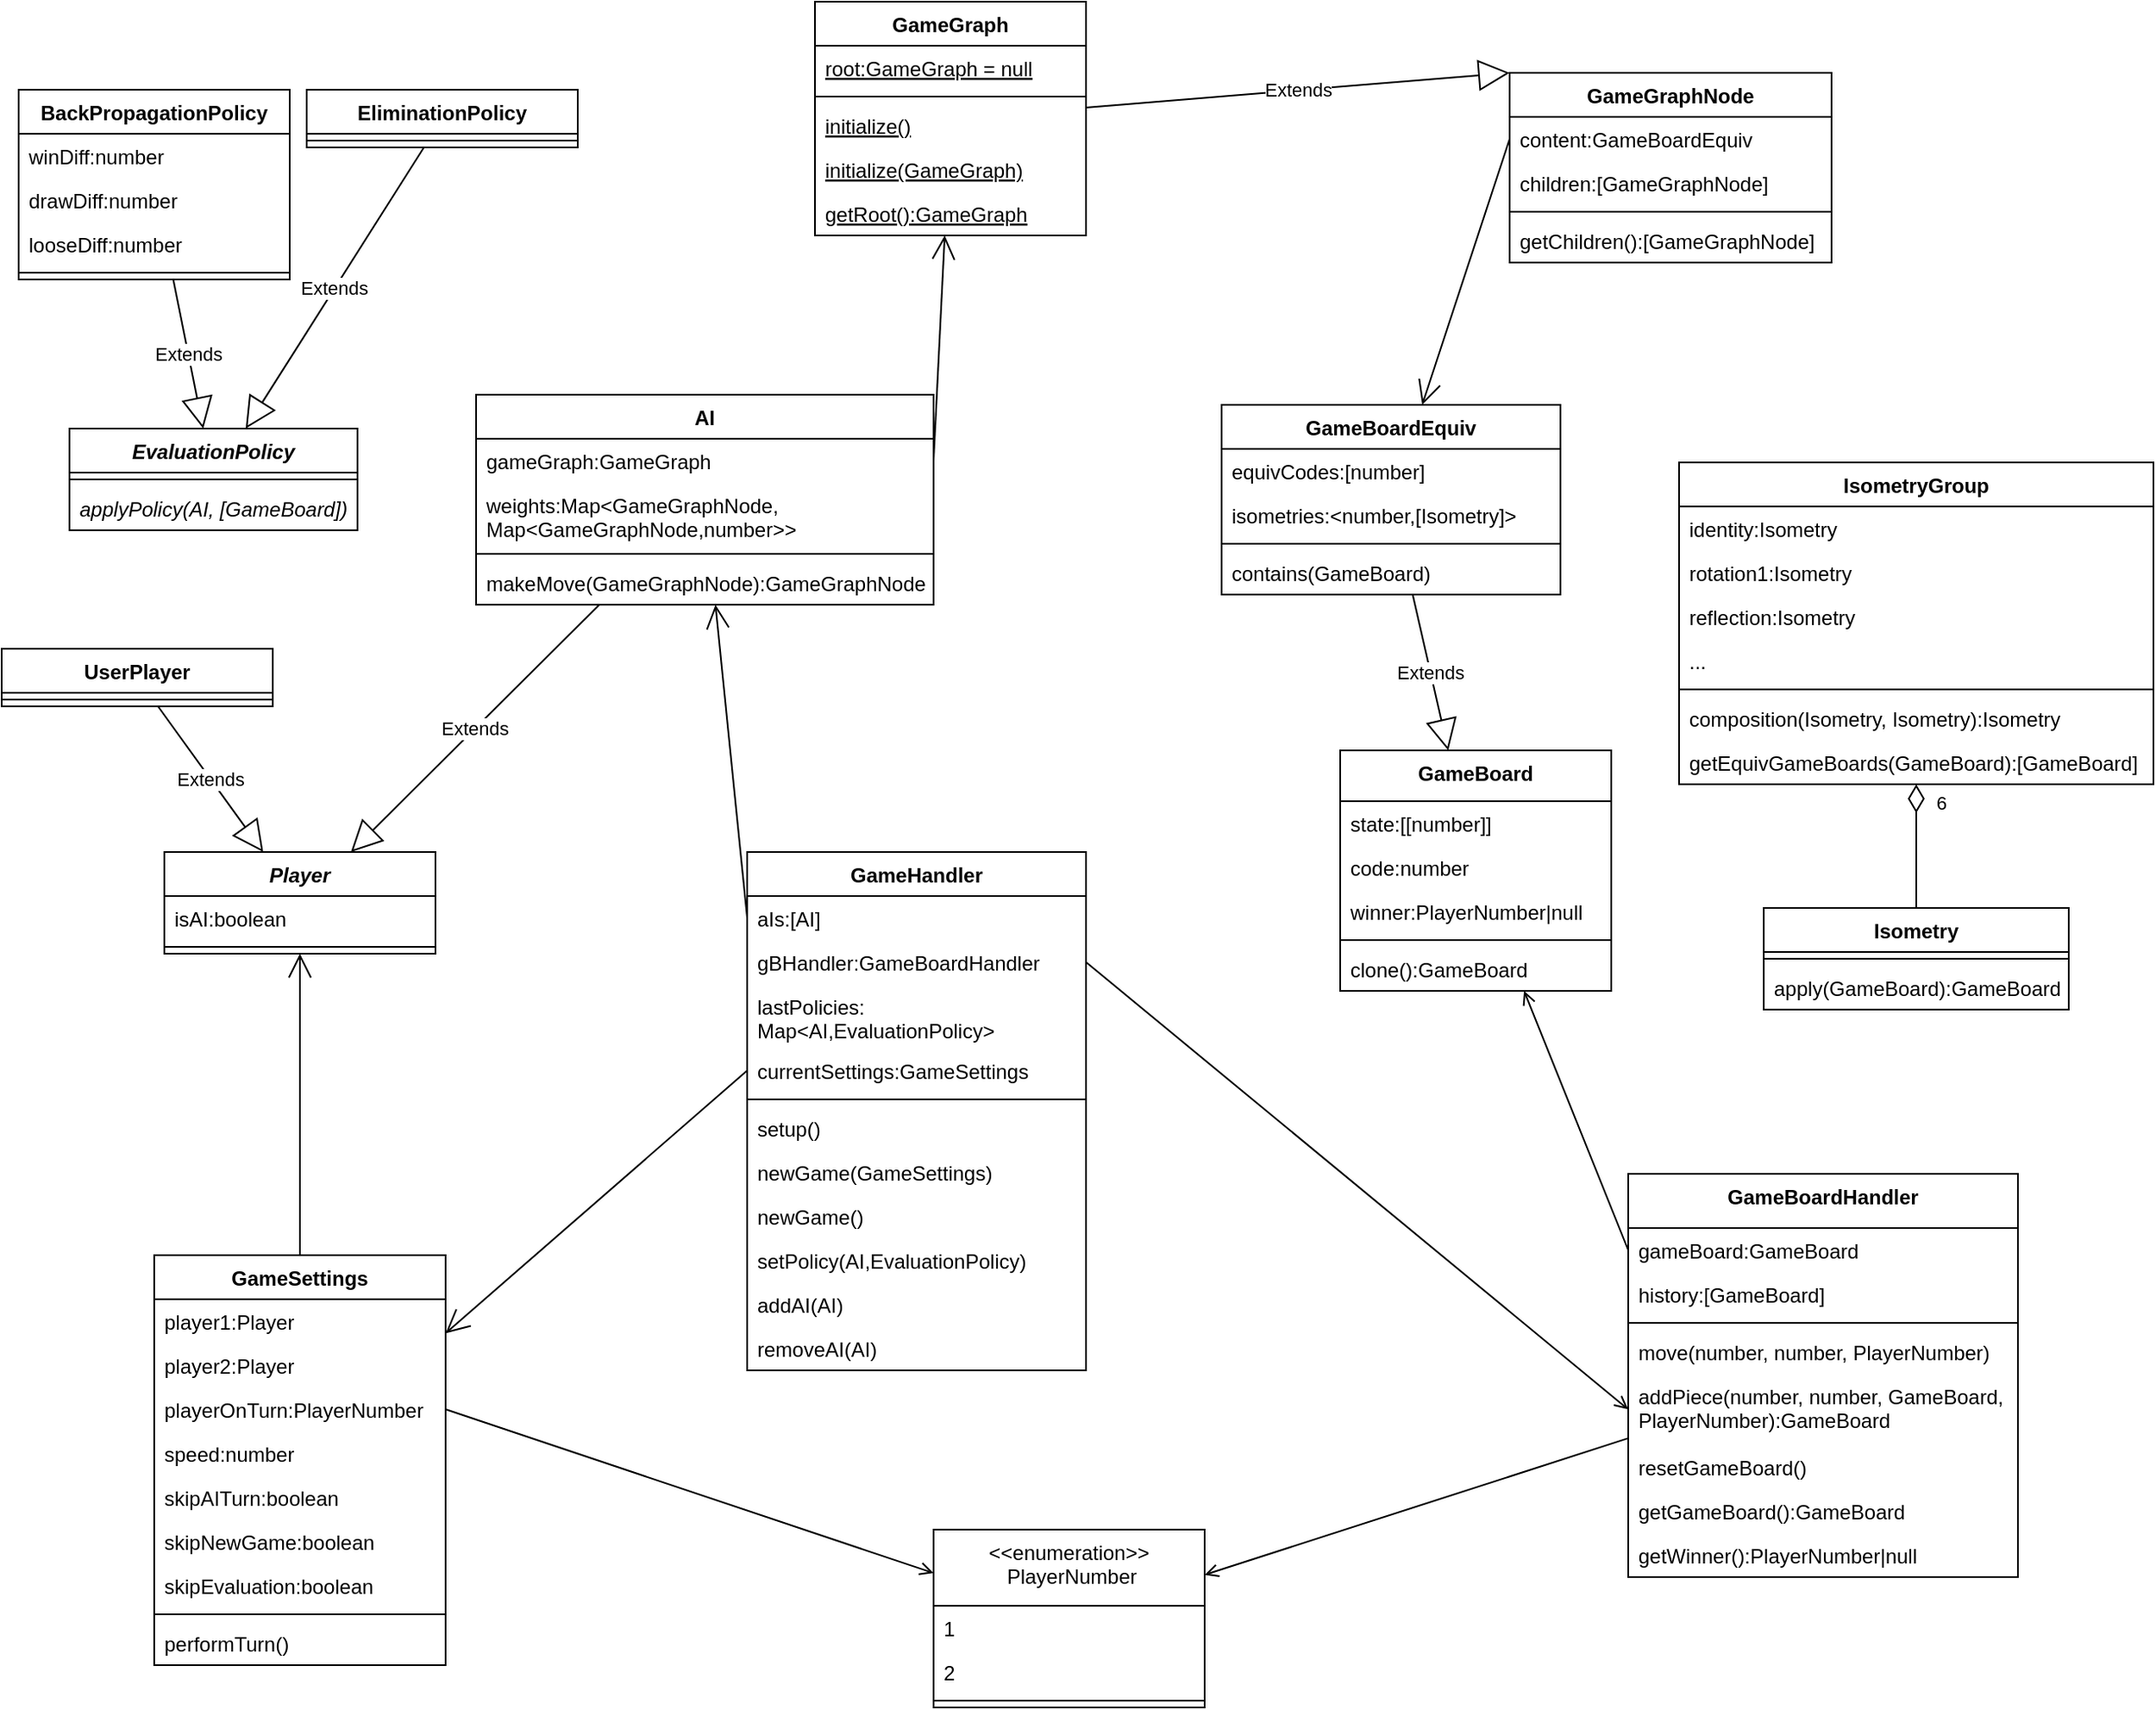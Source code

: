 <mxfile>
    <diagram id="C5RBs43oDa-KdzZeNtuy" name="Page-1">
        <mxGraphModel dx="1332" dy="828" grid="1" gridSize="10" guides="1" tooltips="1" connect="1" arrows="1" fold="1" page="1" pageScale="1" pageWidth="1300" pageHeight="1169" math="0" shadow="0">
            <root>
                <mxCell id="WIyWlLk6GJQsqaUBKTNV-0"/>
                <mxCell id="WIyWlLk6GJQsqaUBKTNV-1" parent="WIyWlLk6GJQsqaUBKTNV-0"/>
                <mxCell id="5" value="GameBoard" style="swimlane;fontStyle=1;align=center;verticalAlign=top;childLayout=stackLayout;horizontal=1;startSize=30;horizontalStack=0;resizeParent=1;resizeLast=0;collapsible=1;marginBottom=0;rounded=0;shadow=0;strokeWidth=1;" parent="WIyWlLk6GJQsqaUBKTNV-1" vertex="1">
                    <mxGeometry x="800" y="480" width="160" height="142" as="geometry">
                        <mxRectangle x="120" y="360" width="160" height="26" as="alternateBounds"/>
                    </mxGeometry>
                </mxCell>
                <mxCell id="6" value="state:[[number]]" style="text;align=left;verticalAlign=top;spacingLeft=4;spacingRight=4;overflow=hidden;rotatable=0;points=[[0,0.5],[1,0.5]];portConstraint=eastwest;" parent="5" vertex="1">
                    <mxGeometry y="30" width="160" height="26" as="geometry"/>
                </mxCell>
                <mxCell id="7" value="code:number" style="text;align=left;verticalAlign=top;spacingLeft=4;spacingRight=4;overflow=hidden;rotatable=0;points=[[0,0.5],[1,0.5]];portConstraint=eastwest;rounded=0;shadow=0;html=0;" parent="5" vertex="1">
                    <mxGeometry y="56" width="160" height="26" as="geometry"/>
                </mxCell>
                <mxCell id="65" value="winner:PlayerNumber|null" style="text;strokeColor=none;fillColor=none;align=left;verticalAlign=top;spacingLeft=4;spacingRight=4;overflow=hidden;rotatable=0;points=[[0,0.5],[1,0.5]];portConstraint=eastwest;" vertex="1" parent="5">
                    <mxGeometry y="82" width="160" height="26" as="geometry"/>
                </mxCell>
                <mxCell id="8" value="" style="line;html=1;strokeWidth=1;align=left;verticalAlign=middle;spacingTop=-1;spacingLeft=3;spacingRight=3;rotatable=0;labelPosition=right;points=[];portConstraint=eastwest;" parent="5" vertex="1">
                    <mxGeometry y="108" width="160" height="8" as="geometry"/>
                </mxCell>
                <mxCell id="9" value="clone():GameBoard" style="text;align=left;verticalAlign=top;spacingLeft=4;spacingRight=4;overflow=hidden;rotatable=0;points=[[0,0.5],[1,0.5]];portConstraint=eastwest;fontStyle=0" parent="5" vertex="1">
                    <mxGeometry y="116" width="160" height="26" as="geometry"/>
                </mxCell>
                <mxCell id="147" style="edgeStyle=none;html=1;startArrow=open;startFill=0;endArrow=none;endFill=0;entryX=1;entryY=0.5;entryDx=0;entryDy=0;exitX=0;exitY=0.5;exitDx=0;exitDy=0;" edge="1" parent="WIyWlLk6GJQsqaUBKTNV-1" source="37" target="114">
                    <mxGeometry relative="1" as="geometry"/>
                </mxCell>
                <mxCell id="10" value="GameBoardHandler" style="swimlane;fontStyle=1;align=center;verticalAlign=top;childLayout=stackLayout;horizontal=1;startSize=32;horizontalStack=0;resizeParent=1;resizeLast=0;collapsible=1;marginBottom=0;rounded=0;shadow=0;strokeWidth=1;" parent="WIyWlLk6GJQsqaUBKTNV-1" vertex="1">
                    <mxGeometry x="970" y="730" width="230" height="238" as="geometry">
                        <mxRectangle x="120" y="360" width="160" height="26" as="alternateBounds"/>
                    </mxGeometry>
                </mxCell>
                <mxCell id="11" value="gameBoard:GameBoard" style="text;align=left;verticalAlign=top;spacingLeft=4;spacingRight=4;overflow=hidden;rotatable=0;points=[[0,0.5],[1,0.5]];portConstraint=eastwest;" parent="10" vertex="1">
                    <mxGeometry y="32" width="230" height="26" as="geometry"/>
                </mxCell>
                <mxCell id="12" value="history:[GameBoard]" style="text;align=left;verticalAlign=top;spacingLeft=4;spacingRight=4;overflow=hidden;rotatable=0;points=[[0,0.5],[1,0.5]];portConstraint=eastwest;rounded=0;shadow=0;html=0;" parent="10" vertex="1">
                    <mxGeometry y="58" width="230" height="26" as="geometry"/>
                </mxCell>
                <mxCell id="13" value="" style="line;html=1;strokeWidth=1;align=left;verticalAlign=middle;spacingTop=-1;spacingLeft=3;spacingRight=3;rotatable=0;labelPosition=right;points=[];portConstraint=eastwest;" parent="10" vertex="1">
                    <mxGeometry y="84" width="230" height="8" as="geometry"/>
                </mxCell>
                <mxCell id="14" value="move(number, number, PlayerNumber)" style="text;align=left;verticalAlign=top;spacingLeft=4;spacingRight=4;overflow=hidden;rotatable=0;points=[[0,0.5],[1,0.5]];portConstraint=eastwest;fontStyle=0" parent="10" vertex="1">
                    <mxGeometry y="92" width="230" height="26" as="geometry"/>
                </mxCell>
                <mxCell id="37" value="addPiece(number, number, GameBoard, &#10;PlayerNumber):GameBoard" style="text;strokeColor=none;fillColor=none;align=left;verticalAlign=top;spacingLeft=4;spacingRight=4;overflow=hidden;rotatable=0;points=[[0,0.5],[1,0.5]];portConstraint=eastwest;" parent="10" vertex="1">
                    <mxGeometry y="118" width="230" height="42" as="geometry"/>
                </mxCell>
                <mxCell id="38" value="resetGameBoard()" style="text;strokeColor=none;fillColor=none;align=left;verticalAlign=top;spacingLeft=4;spacingRight=4;overflow=hidden;rotatable=0;points=[[0,0.5],[1,0.5]];portConstraint=eastwest;" parent="10" vertex="1">
                    <mxGeometry y="160" width="230" height="26" as="geometry"/>
                </mxCell>
                <mxCell id="36" value="getGameBoard():GameBoard" style="text;strokeColor=none;fillColor=none;align=left;verticalAlign=top;spacingLeft=4;spacingRight=4;overflow=hidden;rotatable=0;points=[[0,0.5],[1,0.5]];portConstraint=eastwest;" parent="10" vertex="1">
                    <mxGeometry y="186" width="230" height="26" as="geometry"/>
                </mxCell>
                <mxCell id="39" value="getWinner():PlayerNumber|null" style="text;strokeColor=none;fillColor=none;align=left;verticalAlign=top;spacingLeft=4;spacingRight=4;overflow=hidden;rotatable=0;points=[[0,0.5],[1,0.5]];portConstraint=eastwest;" parent="10" vertex="1">
                    <mxGeometry y="212" width="230" height="26" as="geometry"/>
                </mxCell>
                <mxCell id="21" value="&lt;&lt;enumeration&gt;&gt;&#10; PlayerNumber" style="swimlane;fontStyle=0;align=center;verticalAlign=top;childLayout=stackLayout;horizontal=1;startSize=45;horizontalStack=0;resizeParent=1;resizeLast=0;collapsible=1;marginBottom=0;rounded=0;shadow=0;strokeWidth=1;" parent="WIyWlLk6GJQsqaUBKTNV-1" vertex="1">
                    <mxGeometry x="560" y="940" width="160" height="105" as="geometry">
                        <mxRectangle x="120" y="360" width="160" height="26" as="alternateBounds"/>
                    </mxGeometry>
                </mxCell>
                <mxCell id="22" value="1" style="text;align=left;verticalAlign=top;spacingLeft=4;spacingRight=4;overflow=hidden;rotatable=0;points=[[0,0.5],[1,0.5]];portConstraint=eastwest;" parent="21" vertex="1">
                    <mxGeometry y="45" width="160" height="26" as="geometry"/>
                </mxCell>
                <mxCell id="23" value="2" style="text;align=left;verticalAlign=top;spacingLeft=4;spacingRight=4;overflow=hidden;rotatable=0;points=[[0,0.5],[1,0.5]];portConstraint=eastwest;rounded=0;shadow=0;html=0;" parent="21" vertex="1">
                    <mxGeometry y="71" width="160" height="26" as="geometry"/>
                </mxCell>
                <mxCell id="24" value="" style="line;html=1;strokeWidth=1;align=left;verticalAlign=middle;spacingTop=-1;spacingLeft=3;spacingRight=3;rotatable=0;labelPosition=right;points=[];portConstraint=eastwest;" parent="21" vertex="1">
                    <mxGeometry y="97" width="160" height="8" as="geometry"/>
                </mxCell>
                <mxCell id="30" value="" style="endArrow=none;html=1;entryX=0;entryY=0.5;entryDx=0;entryDy=0;startArrow=open;startFill=0;" parent="WIyWlLk6GJQsqaUBKTNV-1" source="5" target="11" edge="1">
                    <mxGeometry width="50" height="50" relative="1" as="geometry">
                        <mxPoint x="600" y="630" as="sourcePoint"/>
                        <mxPoint x="650" y="580" as="targetPoint"/>
                    </mxGeometry>
                </mxCell>
                <mxCell id="32" value="" style="endArrow=none;html=1;endFill=0;startArrow=open;startFill=0;" parent="WIyWlLk6GJQsqaUBKTNV-1" source="21" target="10" edge="1">
                    <mxGeometry width="50" height="50" relative="1" as="geometry">
                        <mxPoint x="610" y="770" as="sourcePoint"/>
                        <mxPoint x="660" y="720" as="targetPoint"/>
                    </mxGeometry>
                </mxCell>
                <mxCell id="40" value="GameGraphNode" style="swimlane;fontStyle=1;align=center;verticalAlign=top;childLayout=stackLayout;horizontal=1;startSize=26;horizontalStack=0;resizeParent=1;resizeParentMax=0;resizeLast=0;collapsible=1;marginBottom=0;" vertex="1" parent="WIyWlLk6GJQsqaUBKTNV-1">
                    <mxGeometry x="900" y="80" width="190" height="112" as="geometry"/>
                </mxCell>
                <mxCell id="41" value="content:GameBoardEquiv" style="text;strokeColor=none;fillColor=none;align=left;verticalAlign=top;spacingLeft=4;spacingRight=4;overflow=hidden;rotatable=0;points=[[0,0.5],[1,0.5]];portConstraint=eastwest;" vertex="1" parent="40">
                    <mxGeometry y="26" width="190" height="26" as="geometry"/>
                </mxCell>
                <mxCell id="64" value="children:[GameGraphNode]" style="text;strokeColor=none;fillColor=none;align=left;verticalAlign=top;spacingLeft=4;spacingRight=4;overflow=hidden;rotatable=0;points=[[0,0.5],[1,0.5]];portConstraint=eastwest;" vertex="1" parent="40">
                    <mxGeometry y="52" width="190" height="26" as="geometry"/>
                </mxCell>
                <mxCell id="42" value="" style="line;strokeWidth=1;fillColor=none;align=left;verticalAlign=middle;spacingTop=-1;spacingLeft=3;spacingRight=3;rotatable=0;labelPosition=right;points=[];portConstraint=eastwest;strokeColor=inherit;" vertex="1" parent="40">
                    <mxGeometry y="78" width="190" height="8" as="geometry"/>
                </mxCell>
                <mxCell id="80" value="getChildren():[GameGraphNode]" style="text;strokeColor=none;fillColor=none;align=left;verticalAlign=top;spacingLeft=4;spacingRight=4;overflow=hidden;rotatable=0;points=[[0,0.5],[1,0.5]];portConstraint=eastwest;" vertex="1" parent="40">
                    <mxGeometry y="86" width="190" height="26" as="geometry"/>
                </mxCell>
                <mxCell id="44" value="GameBoardEquiv" style="swimlane;fontStyle=1;align=center;verticalAlign=top;childLayout=stackLayout;horizontal=1;startSize=26;horizontalStack=0;resizeParent=1;resizeParentMax=0;resizeLast=0;collapsible=1;marginBottom=0;" vertex="1" parent="WIyWlLk6GJQsqaUBKTNV-1">
                    <mxGeometry x="730" y="276" width="200" height="112" as="geometry"/>
                </mxCell>
                <mxCell id="45" value="equivCodes:[number]" style="text;strokeColor=none;fillColor=none;align=left;verticalAlign=top;spacingLeft=4;spacingRight=4;overflow=hidden;rotatable=0;points=[[0,0.5],[1,0.5]];portConstraint=eastwest;" vertex="1" parent="44">
                    <mxGeometry y="26" width="200" height="26" as="geometry"/>
                </mxCell>
                <mxCell id="62" value="isometries:&lt;number,[Isometry]&gt;" style="text;strokeColor=none;fillColor=none;align=left;verticalAlign=top;spacingLeft=4;spacingRight=4;overflow=hidden;rotatable=0;points=[[0,0.5],[1,0.5]];portConstraint=eastwest;" vertex="1" parent="44">
                    <mxGeometry y="52" width="200" height="26" as="geometry"/>
                </mxCell>
                <mxCell id="46" value="" style="line;strokeWidth=1;fillColor=none;align=left;verticalAlign=middle;spacingTop=-1;spacingLeft=3;spacingRight=3;rotatable=0;labelPosition=right;points=[];portConstraint=eastwest;strokeColor=inherit;" vertex="1" parent="44">
                    <mxGeometry y="78" width="200" height="8" as="geometry"/>
                </mxCell>
                <mxCell id="47" value="contains(GameBoard)" style="text;strokeColor=none;fillColor=none;align=left;verticalAlign=top;spacingLeft=4;spacingRight=4;overflow=hidden;rotatable=0;points=[[0,0.5],[1,0.5]];portConstraint=eastwest;" vertex="1" parent="44">
                    <mxGeometry y="86" width="200" height="26" as="geometry"/>
                </mxCell>
                <mxCell id="48" value="Extends" style="endArrow=block;endSize=16;endFill=0;html=1;" edge="1" parent="WIyWlLk6GJQsqaUBKTNV-1" source="44" target="5">
                    <mxGeometry width="160" relative="1" as="geometry">
                        <mxPoint x="590" y="460" as="sourcePoint"/>
                        <mxPoint x="750" y="460" as="targetPoint"/>
                    </mxGeometry>
                </mxCell>
                <mxCell id="49" value="IsometryGroup" style="swimlane;fontStyle=1;align=center;verticalAlign=top;childLayout=stackLayout;horizontal=1;startSize=26;horizontalStack=0;resizeParent=1;resizeParentMax=0;resizeLast=0;collapsible=1;marginBottom=0;" vertex="1" parent="WIyWlLk6GJQsqaUBKTNV-1">
                    <mxGeometry x="1000" y="310" width="280" height="190" as="geometry"/>
                </mxCell>
                <mxCell id="50" value="identity:Isometry" style="text;strokeColor=none;fillColor=none;align=left;verticalAlign=top;spacingLeft=4;spacingRight=4;overflow=hidden;rotatable=0;points=[[0,0.5],[1,0.5]];portConstraint=eastwest;" vertex="1" parent="49">
                    <mxGeometry y="26" width="280" height="26" as="geometry"/>
                </mxCell>
                <mxCell id="58" value="rotation1:Isometry" style="text;strokeColor=none;fillColor=none;align=left;verticalAlign=top;spacingLeft=4;spacingRight=4;overflow=hidden;rotatable=0;points=[[0,0.5],[1,0.5]];portConstraint=eastwest;" vertex="1" parent="49">
                    <mxGeometry y="52" width="280" height="26" as="geometry"/>
                </mxCell>
                <mxCell id="59" value="reflection:Isometry" style="text;strokeColor=none;fillColor=none;align=left;verticalAlign=top;spacingLeft=4;spacingRight=4;overflow=hidden;rotatable=0;points=[[0,0.5],[1,0.5]];portConstraint=eastwest;" vertex="1" parent="49">
                    <mxGeometry y="78" width="280" height="26" as="geometry"/>
                </mxCell>
                <mxCell id="60" value="..." style="text;strokeColor=none;fillColor=none;align=left;verticalAlign=top;spacingLeft=4;spacingRight=4;overflow=hidden;rotatable=0;points=[[0,0.5],[1,0.5]];portConstraint=eastwest;" vertex="1" parent="49">
                    <mxGeometry y="104" width="280" height="26" as="geometry"/>
                </mxCell>
                <mxCell id="51" value="" style="line;strokeWidth=1;fillColor=none;align=left;verticalAlign=middle;spacingTop=-1;spacingLeft=3;spacingRight=3;rotatable=0;labelPosition=right;points=[];portConstraint=eastwest;strokeColor=inherit;" vertex="1" parent="49">
                    <mxGeometry y="130" width="280" height="8" as="geometry"/>
                </mxCell>
                <mxCell id="52" value="composition(Isometry, Isometry):Isometry" style="text;strokeColor=none;fillColor=none;align=left;verticalAlign=top;spacingLeft=4;spacingRight=4;overflow=hidden;rotatable=0;points=[[0,0.5],[1,0.5]];portConstraint=eastwest;" vertex="1" parent="49">
                    <mxGeometry y="138" width="280" height="26" as="geometry"/>
                </mxCell>
                <mxCell id="81" value="getEquivGameBoards(GameBoard):[GameBoard]" style="text;strokeColor=none;fillColor=none;align=left;verticalAlign=top;spacingLeft=4;spacingRight=4;overflow=hidden;rotatable=0;points=[[0,0.5],[1,0.5]];portConstraint=eastwest;" vertex="1" parent="49">
                    <mxGeometry y="164" width="280" height="26" as="geometry"/>
                </mxCell>
                <mxCell id="53" value="Isometry" style="swimlane;fontStyle=1;align=center;verticalAlign=top;childLayout=stackLayout;horizontal=1;startSize=26;horizontalStack=0;resizeParent=1;resizeParentMax=0;resizeLast=0;collapsible=1;marginBottom=0;" vertex="1" parent="WIyWlLk6GJQsqaUBKTNV-1">
                    <mxGeometry x="1050" y="573" width="180" height="60" as="geometry"/>
                </mxCell>
                <mxCell id="55" value="" style="line;strokeWidth=1;fillColor=none;align=left;verticalAlign=middle;spacingTop=-1;spacingLeft=3;spacingRight=3;rotatable=0;labelPosition=right;points=[];portConstraint=eastwest;strokeColor=inherit;" vertex="1" parent="53">
                    <mxGeometry y="26" width="180" height="8" as="geometry"/>
                </mxCell>
                <mxCell id="56" value="apply(GameBoard):GameBoard" style="text;strokeColor=none;fillColor=none;align=left;verticalAlign=top;spacingLeft=4;spacingRight=4;overflow=hidden;rotatable=0;points=[[0,0.5],[1,0.5]];portConstraint=eastwest;" vertex="1" parent="53">
                    <mxGeometry y="34" width="180" height="26" as="geometry"/>
                </mxCell>
                <mxCell id="61" value="6" style="endArrow=none;html=1;endSize=12;startArrow=diamondThin;startSize=14;startFill=0;edgeStyle=orthogonalEdgeStyle;align=left;verticalAlign=bottom;endFill=0;" edge="1" parent="WIyWlLk6GJQsqaUBKTNV-1" source="49" target="53">
                    <mxGeometry x="-0.452" y="10" relative="1" as="geometry">
                        <mxPoint x="1100" y="378" as="sourcePoint"/>
                        <mxPoint x="1160" y="318" as="targetPoint"/>
                        <mxPoint as="offset"/>
                    </mxGeometry>
                </mxCell>
                <mxCell id="67" value="" style="endArrow=open;endFill=1;endSize=12;html=1;exitX=0;exitY=0.5;exitDx=0;exitDy=0;" edge="1" parent="WIyWlLk6GJQsqaUBKTNV-1" source="41" target="44">
                    <mxGeometry width="160" relative="1" as="geometry">
                        <mxPoint x="510" y="370" as="sourcePoint"/>
                        <mxPoint x="670" y="370" as="targetPoint"/>
                    </mxGeometry>
                </mxCell>
                <mxCell id="75" value="GameGraph" style="swimlane;fontStyle=1;align=center;verticalAlign=top;childLayout=stackLayout;horizontal=1;startSize=26;horizontalStack=0;resizeParent=1;resizeParentMax=0;resizeLast=0;collapsible=1;marginBottom=0;" vertex="1" parent="WIyWlLk6GJQsqaUBKTNV-1">
                    <mxGeometry x="490" y="38" width="160" height="138" as="geometry"/>
                </mxCell>
                <mxCell id="91" value="root:GameGraph = null" style="text;strokeColor=none;fillColor=none;align=left;verticalAlign=top;spacingLeft=4;spacingRight=4;overflow=hidden;rotatable=0;points=[[0,0.5],[1,0.5]];portConstraint=eastwest;fontStyle=4" vertex="1" parent="75">
                    <mxGeometry y="26" width="160" height="26" as="geometry"/>
                </mxCell>
                <mxCell id="77" value="" style="line;strokeWidth=1;fillColor=none;align=left;verticalAlign=middle;spacingTop=-1;spacingLeft=3;spacingRight=3;rotatable=0;labelPosition=right;points=[];portConstraint=eastwest;strokeColor=inherit;" vertex="1" parent="75">
                    <mxGeometry y="52" width="160" height="8" as="geometry"/>
                </mxCell>
                <mxCell id="93" value="initialize()" style="text;strokeColor=none;fillColor=none;align=left;verticalAlign=top;spacingLeft=4;spacingRight=4;overflow=hidden;rotatable=0;points=[[0,0.5],[1,0.5]];portConstraint=eastwest;fontStyle=4" vertex="1" parent="75">
                    <mxGeometry y="60" width="160" height="26" as="geometry"/>
                </mxCell>
                <mxCell id="94" value="initialize(GameGraph)" style="text;strokeColor=none;fillColor=none;align=left;verticalAlign=top;spacingLeft=4;spacingRight=4;overflow=hidden;rotatable=0;points=[[0,0.5],[1,0.5]];portConstraint=eastwest;fontStyle=4" vertex="1" parent="75">
                    <mxGeometry y="86" width="160" height="26" as="geometry"/>
                </mxCell>
                <mxCell id="96" value="getRoot():GameGraph" style="text;strokeColor=none;fillColor=none;align=left;verticalAlign=top;spacingLeft=4;spacingRight=4;overflow=hidden;rotatable=0;points=[[0,0.5],[1,0.5]];portConstraint=eastwest;fontStyle=4" vertex="1" parent="75">
                    <mxGeometry y="112" width="160" height="26" as="geometry"/>
                </mxCell>
                <mxCell id="79" value="Extends" style="endArrow=block;endSize=16;endFill=0;html=1;entryX=0;entryY=0;entryDx=0;entryDy=0;" edge="1" parent="WIyWlLk6GJQsqaUBKTNV-1" source="75" target="40">
                    <mxGeometry width="160" relative="1" as="geometry">
                        <mxPoint x="400" y="190" as="sourcePoint"/>
                        <mxPoint x="560" y="190" as="targetPoint"/>
                    </mxGeometry>
                </mxCell>
                <mxCell id="85" value="AI" style="swimlane;fontStyle=1;align=center;verticalAlign=top;childLayout=stackLayout;horizontal=1;startSize=26;horizontalStack=0;resizeParent=1;resizeParentMax=0;resizeLast=0;collapsible=1;marginBottom=0;" vertex="1" parent="WIyWlLk6GJQsqaUBKTNV-1">
                    <mxGeometry x="290" y="270" width="270" height="124" as="geometry"/>
                </mxCell>
                <mxCell id="86" value="gameGraph:GameGraph" style="text;strokeColor=none;fillColor=none;align=left;verticalAlign=top;spacingLeft=4;spacingRight=4;overflow=hidden;rotatable=0;points=[[0,0.5],[1,0.5]];portConstraint=eastwest;" vertex="1" parent="85">
                    <mxGeometry y="26" width="270" height="26" as="geometry"/>
                </mxCell>
                <mxCell id="90" value="weights:Map&lt;GameGraphNode,&#10;Map&lt;GameGraphNode,number&gt;&gt;" style="text;strokeColor=none;fillColor=none;align=left;verticalAlign=top;spacingLeft=4;spacingRight=4;overflow=hidden;rotatable=0;points=[[0,0.5],[1,0.5]];portConstraint=eastwest;" vertex="1" parent="85">
                    <mxGeometry y="52" width="270" height="38" as="geometry"/>
                </mxCell>
                <mxCell id="87" value="" style="line;strokeWidth=1;fillColor=none;align=left;verticalAlign=middle;spacingTop=-1;spacingLeft=3;spacingRight=3;rotatable=0;labelPosition=right;points=[];portConstraint=eastwest;strokeColor=inherit;" vertex="1" parent="85">
                    <mxGeometry y="90" width="270" height="8" as="geometry"/>
                </mxCell>
                <mxCell id="88" value="makeMove(GameGraphNode):GameGraphNode" style="text;strokeColor=none;fillColor=none;align=left;verticalAlign=top;spacingLeft=4;spacingRight=4;overflow=hidden;rotatable=0;points=[[0,0.5],[1,0.5]];portConstraint=eastwest;" vertex="1" parent="85">
                    <mxGeometry y="98" width="270" height="26" as="geometry"/>
                </mxCell>
                <mxCell id="89" value="" style="endArrow=open;endFill=1;endSize=12;html=1;exitX=1;exitY=0.5;exitDx=0;exitDy=0;" edge="1" parent="WIyWlLk6GJQsqaUBKTNV-1" source="86" target="75">
                    <mxGeometry width="160" relative="1" as="geometry">
                        <mxPoint x="440" y="200" as="sourcePoint"/>
                        <mxPoint x="600" y="200" as="targetPoint"/>
                    </mxGeometry>
                </mxCell>
                <mxCell id="97" value="EvaluationPolicy" style="swimlane;fontStyle=3;align=center;verticalAlign=top;childLayout=stackLayout;horizontal=1;startSize=26;horizontalStack=0;resizeParent=1;resizeParentMax=0;resizeLast=0;collapsible=1;marginBottom=0;" vertex="1" parent="WIyWlLk6GJQsqaUBKTNV-1">
                    <mxGeometry x="50" y="290" width="170" height="60" as="geometry"/>
                </mxCell>
                <mxCell id="99" value="" style="line;strokeWidth=1;fillColor=none;align=left;verticalAlign=middle;spacingTop=-1;spacingLeft=3;spacingRight=3;rotatable=0;labelPosition=right;points=[];portConstraint=eastwest;strokeColor=inherit;" vertex="1" parent="97">
                    <mxGeometry y="26" width="170" height="8" as="geometry"/>
                </mxCell>
                <mxCell id="100" value="applyPolicy(AI, [GameBoard])" style="text;strokeColor=none;fillColor=none;align=left;verticalAlign=top;spacingLeft=4;spacingRight=4;overflow=hidden;rotatable=0;points=[[0,0.5],[1,0.5]];portConstraint=eastwest;fontStyle=2" vertex="1" parent="97">
                    <mxGeometry y="34" width="170" height="26" as="geometry"/>
                </mxCell>
                <mxCell id="101" value="EliminationPolicy" style="swimlane;fontStyle=1;align=center;verticalAlign=top;childLayout=stackLayout;horizontal=1;startSize=26;horizontalStack=0;resizeParent=1;resizeParentMax=0;resizeLast=0;collapsible=1;marginBottom=0;" vertex="1" parent="WIyWlLk6GJQsqaUBKTNV-1">
                    <mxGeometry x="190" y="90" width="160" height="34" as="geometry"/>
                </mxCell>
                <mxCell id="103" value="" style="line;strokeWidth=1;fillColor=none;align=left;verticalAlign=middle;spacingTop=-1;spacingLeft=3;spacingRight=3;rotatable=0;labelPosition=right;points=[];portConstraint=eastwest;strokeColor=inherit;" vertex="1" parent="101">
                    <mxGeometry y="26" width="160" height="8" as="geometry"/>
                </mxCell>
                <mxCell id="106" value="Extends" style="endArrow=block;endSize=16;endFill=0;html=1;" edge="1" parent="WIyWlLk6GJQsqaUBKTNV-1" source="101" target="97">
                    <mxGeometry width="160" relative="1" as="geometry">
                        <mxPoint x="350" y="430" as="sourcePoint"/>
                        <mxPoint x="310" y="560" as="targetPoint"/>
                    </mxGeometry>
                </mxCell>
                <mxCell id="107" value="BackPropagationPolicy" style="swimlane;fontStyle=1;align=center;verticalAlign=top;childLayout=stackLayout;horizontal=1;startSize=26;horizontalStack=0;resizeParent=1;resizeParentMax=0;resizeLast=0;collapsible=1;marginBottom=0;" vertex="1" parent="WIyWlLk6GJQsqaUBKTNV-1">
                    <mxGeometry x="20" y="90" width="160" height="112" as="geometry"/>
                </mxCell>
                <mxCell id="109" value="winDiff:number" style="text;strokeColor=none;fillColor=none;align=left;verticalAlign=top;spacingLeft=4;spacingRight=4;overflow=hidden;rotatable=0;points=[[0,0.5],[1,0.5]];portConstraint=eastwest;" vertex="1" parent="107">
                    <mxGeometry y="26" width="160" height="26" as="geometry"/>
                </mxCell>
                <mxCell id="110" value="drawDiff:number" style="text;strokeColor=none;fillColor=none;align=left;verticalAlign=top;spacingLeft=4;spacingRight=4;overflow=hidden;rotatable=0;points=[[0,0.5],[1,0.5]];portConstraint=eastwest;" vertex="1" parent="107">
                    <mxGeometry y="52" width="160" height="26" as="geometry"/>
                </mxCell>
                <mxCell id="111" value="looseDiff:number" style="text;strokeColor=none;fillColor=none;align=left;verticalAlign=top;spacingLeft=4;spacingRight=4;overflow=hidden;rotatable=0;points=[[0,0.5],[1,0.5]];portConstraint=eastwest;" vertex="1" parent="107">
                    <mxGeometry y="78" width="160" height="26" as="geometry"/>
                </mxCell>
                <mxCell id="108" value="" style="line;strokeWidth=1;fillColor=none;align=left;verticalAlign=middle;spacingTop=-1;spacingLeft=3;spacingRight=3;rotatable=0;labelPosition=right;points=[];portConstraint=eastwest;strokeColor=inherit;" vertex="1" parent="107">
                    <mxGeometry y="104" width="160" height="8" as="geometry"/>
                </mxCell>
                <mxCell id="112" value="Extends" style="endArrow=block;endSize=16;endFill=0;html=1;" edge="1" parent="WIyWlLk6GJQsqaUBKTNV-1" source="107" target="97">
                    <mxGeometry width="160" relative="1" as="geometry">
                        <mxPoint x="380" y="422.153" as="sourcePoint"/>
                        <mxPoint x="250" y="430.525" as="targetPoint"/>
                    </mxGeometry>
                </mxCell>
                <mxCell id="124" value="GameSettings" style="swimlane;fontStyle=1;align=center;verticalAlign=top;childLayout=stackLayout;horizontal=1;startSize=26;horizontalStack=0;resizeParent=1;resizeParentMax=0;resizeLast=0;collapsible=1;marginBottom=0;" vertex="1" parent="WIyWlLk6GJQsqaUBKTNV-1">
                    <mxGeometry x="100" y="778" width="172" height="242" as="geometry"/>
                </mxCell>
                <mxCell id="125" value="player1:Player" style="text;strokeColor=none;fillColor=none;align=left;verticalAlign=top;spacingLeft=4;spacingRight=4;overflow=hidden;rotatable=0;points=[[0,0.5],[1,0.5]];portConstraint=eastwest;" vertex="1" parent="124">
                    <mxGeometry y="26" width="172" height="26" as="geometry"/>
                </mxCell>
                <mxCell id="128" value="player2:Player" style="text;strokeColor=none;fillColor=none;align=left;verticalAlign=top;spacingLeft=4;spacingRight=4;overflow=hidden;rotatable=0;points=[[0,0.5],[1,0.5]];portConstraint=eastwest;" vertex="1" parent="124">
                    <mxGeometry y="52" width="172" height="26" as="geometry"/>
                </mxCell>
                <mxCell id="129" value="playerOnTurn:PlayerNumber" style="text;strokeColor=none;fillColor=none;align=left;verticalAlign=top;spacingLeft=4;spacingRight=4;overflow=hidden;rotatable=0;points=[[0,0.5],[1,0.5]];portConstraint=eastwest;" vertex="1" parent="124">
                    <mxGeometry y="78" width="172" height="26" as="geometry"/>
                </mxCell>
                <mxCell id="130" value="speed:number" style="text;strokeColor=none;fillColor=none;align=left;verticalAlign=top;spacingLeft=4;spacingRight=4;overflow=hidden;rotatable=0;points=[[0,0.5],[1,0.5]];portConstraint=eastwest;" vertex="1" parent="124">
                    <mxGeometry y="104" width="172" height="26" as="geometry"/>
                </mxCell>
                <mxCell id="131" value="skipAITurn:boolean" style="text;strokeColor=none;fillColor=none;align=left;verticalAlign=top;spacingLeft=4;spacingRight=4;overflow=hidden;rotatable=0;points=[[0,0.5],[1,0.5]];portConstraint=eastwest;" vertex="1" parent="124">
                    <mxGeometry y="130" width="172" height="26" as="geometry"/>
                </mxCell>
                <mxCell id="132" value="skipNewGame:boolean" style="text;strokeColor=none;fillColor=none;align=left;verticalAlign=top;spacingLeft=4;spacingRight=4;overflow=hidden;rotatable=0;points=[[0,0.5],[1,0.5]];portConstraint=eastwest;" vertex="1" parent="124">
                    <mxGeometry y="156" width="172" height="26" as="geometry"/>
                </mxCell>
                <mxCell id="133" value="skipEvaluation:boolean" style="text;strokeColor=none;fillColor=none;align=left;verticalAlign=top;spacingLeft=4;spacingRight=4;overflow=hidden;rotatable=0;points=[[0,0.5],[1,0.5]];portConstraint=eastwest;" vertex="1" parent="124">
                    <mxGeometry y="182" width="172" height="26" as="geometry"/>
                </mxCell>
                <mxCell id="126" value="" style="line;strokeWidth=1;fillColor=none;align=left;verticalAlign=middle;spacingTop=-1;spacingLeft=3;spacingRight=3;rotatable=0;labelPosition=right;points=[];portConstraint=eastwest;strokeColor=inherit;" vertex="1" parent="124">
                    <mxGeometry y="208" width="172" height="8" as="geometry"/>
                </mxCell>
                <mxCell id="127" value="performTurn()" style="text;strokeColor=none;fillColor=none;align=left;verticalAlign=top;spacingLeft=4;spacingRight=4;overflow=hidden;rotatable=0;points=[[0,0.5],[1,0.5]];portConstraint=eastwest;" vertex="1" parent="124">
                    <mxGeometry y="216" width="172" height="26" as="geometry"/>
                </mxCell>
                <mxCell id="136" value="Player" style="swimlane;fontStyle=3;align=center;verticalAlign=top;childLayout=stackLayout;horizontal=1;startSize=26;horizontalStack=0;resizeParent=1;resizeParentMax=0;resizeLast=0;collapsible=1;marginBottom=0;" vertex="1" parent="WIyWlLk6GJQsqaUBKTNV-1">
                    <mxGeometry x="106" y="540" width="160" height="60" as="geometry"/>
                </mxCell>
                <mxCell id="137" value="isAI:boolean" style="text;strokeColor=none;fillColor=none;align=left;verticalAlign=top;spacingLeft=4;spacingRight=4;overflow=hidden;rotatable=0;points=[[0,0.5],[1,0.5]];portConstraint=eastwest;" vertex="1" parent="136">
                    <mxGeometry y="26" width="160" height="26" as="geometry"/>
                </mxCell>
                <mxCell id="138" value="" style="line;strokeWidth=1;fillColor=none;align=left;verticalAlign=middle;spacingTop=-1;spacingLeft=3;spacingRight=3;rotatable=0;labelPosition=right;points=[];portConstraint=eastwest;strokeColor=inherit;" vertex="1" parent="136">
                    <mxGeometry y="52" width="160" height="8" as="geometry"/>
                </mxCell>
                <mxCell id="140" value="Extends" style="endArrow=block;endSize=16;endFill=0;html=1;" edge="1" parent="WIyWlLk6GJQsqaUBKTNV-1" source="85" target="136">
                    <mxGeometry width="160" relative="1" as="geometry">
                        <mxPoint x="251.522" y="428" as="sourcePoint"/>
                        <mxPoint x="177.609" y="360" as="targetPoint"/>
                    </mxGeometry>
                </mxCell>
                <mxCell id="143" value="" style="endArrow=open;endFill=1;endSize=12;html=1;exitX=0;exitY=0.5;exitDx=0;exitDy=0;" edge="1" parent="WIyWlLk6GJQsqaUBKTNV-1" source="119" target="85">
                    <mxGeometry width="160" relative="1" as="geometry">
                        <mxPoint x="330" y="620" as="sourcePoint"/>
                        <mxPoint x="490" y="620" as="targetPoint"/>
                    </mxGeometry>
                </mxCell>
                <mxCell id="144" value="" style="endArrow=open;endFill=1;endSize=12;html=1;" edge="1" parent="WIyWlLk6GJQsqaUBKTNV-1" source="124" target="136">
                    <mxGeometry width="160" relative="1" as="geometry">
                        <mxPoint x="330" y="690" as="sourcePoint"/>
                        <mxPoint x="490" y="690" as="targetPoint"/>
                    </mxGeometry>
                </mxCell>
                <mxCell id="146" style="edgeStyle=none;html=1;startArrow=open;startFill=0;endArrow=none;endFill=0;entryX=1;entryY=0.5;entryDx=0;entryDy=0;" edge="1" parent="WIyWlLk6GJQsqaUBKTNV-1" source="21" target="129">
                    <mxGeometry relative="1" as="geometry"/>
                </mxCell>
                <mxCell id="148" value="" style="endArrow=open;endFill=1;endSize=12;html=1;exitX=0;exitY=0.5;exitDx=0;exitDy=0;" edge="1" parent="WIyWlLk6GJQsqaUBKTNV-1" source="118" target="124">
                    <mxGeometry width="160" relative="1" as="geometry">
                        <mxPoint x="270" y="760" as="sourcePoint"/>
                        <mxPoint x="430" y="760" as="targetPoint"/>
                    </mxGeometry>
                </mxCell>
                <mxCell id="113" value="GameHandler" style="swimlane;fontStyle=1;align=center;verticalAlign=top;childLayout=stackLayout;horizontal=1;startSize=26;horizontalStack=0;resizeParent=1;resizeParentMax=0;resizeLast=0;collapsible=1;marginBottom=0;labelBackgroundColor=default;fillStyle=auto;" vertex="1" parent="WIyWlLk6GJQsqaUBKTNV-1">
                    <mxGeometry x="450" y="540" width="200" height="306" as="geometry"/>
                </mxCell>
                <mxCell id="119" value="aIs:[AI]" style="text;strokeColor=none;fillColor=none;align=left;verticalAlign=top;spacingLeft=4;spacingRight=4;overflow=hidden;rotatable=0;points=[[0,0.5],[1,0.5]];portConstraint=eastwest;" vertex="1" parent="113">
                    <mxGeometry y="26" width="200" height="26" as="geometry"/>
                </mxCell>
                <mxCell id="114" value="gBHandler:GameBoardHandler" style="text;strokeColor=none;fillColor=none;align=left;verticalAlign=top;spacingLeft=4;spacingRight=4;overflow=hidden;rotatable=0;points=[[0,0.5],[1,0.5]];portConstraint=eastwest;" vertex="1" parent="113">
                    <mxGeometry y="52" width="200" height="26" as="geometry"/>
                </mxCell>
                <mxCell id="117" value="lastPolicies:&#10;Map&lt;AI,EvaluationPolicy&gt;" style="text;strokeColor=none;fillColor=none;align=left;verticalAlign=top;spacingLeft=4;spacingRight=4;overflow=hidden;rotatable=0;points=[[0,0.5],[1,0.5]];portConstraint=eastwest;" vertex="1" parent="113">
                    <mxGeometry y="78" width="200" height="38" as="geometry"/>
                </mxCell>
                <mxCell id="118" value="currentSettings:GameSettings" style="text;strokeColor=none;fillColor=none;align=left;verticalAlign=top;spacingLeft=4;spacingRight=4;overflow=hidden;rotatable=0;points=[[0,0.5],[1,0.5]];portConstraint=eastwest;" vertex="1" parent="113">
                    <mxGeometry y="116" width="200" height="26" as="geometry"/>
                </mxCell>
                <mxCell id="115" value="" style="line;strokeWidth=1;fillColor=none;align=left;verticalAlign=middle;spacingTop=-1;spacingLeft=3;spacingRight=3;rotatable=0;labelPosition=right;points=[];portConstraint=eastwest;strokeColor=inherit;" vertex="1" parent="113">
                    <mxGeometry y="142" width="200" height="8" as="geometry"/>
                </mxCell>
                <mxCell id="120" value="setup()" style="text;strokeColor=none;fillColor=none;align=left;verticalAlign=top;spacingLeft=4;spacingRight=4;overflow=hidden;rotatable=0;points=[[0,0.5],[1,0.5]];portConstraint=eastwest;" vertex="1" parent="113">
                    <mxGeometry y="150" width="200" height="26" as="geometry"/>
                </mxCell>
                <mxCell id="121" value="newGame(GameSettings)" style="text;strokeColor=none;fillColor=none;align=left;verticalAlign=top;spacingLeft=4;spacingRight=4;overflow=hidden;rotatable=0;points=[[0,0.5],[1,0.5]];portConstraint=eastwest;" vertex="1" parent="113">
                    <mxGeometry y="176" width="200" height="26" as="geometry"/>
                </mxCell>
                <mxCell id="122" value="newGame()" style="text;strokeColor=none;fillColor=none;align=left;verticalAlign=top;spacingLeft=4;spacingRight=4;overflow=hidden;rotatable=0;points=[[0,0.5],[1,0.5]];portConstraint=eastwest;" vertex="1" parent="113">
                    <mxGeometry y="202" width="200" height="26" as="geometry"/>
                </mxCell>
                <mxCell id="123" value="setPolicy(AI,EvaluationPolicy)" style="text;strokeColor=none;fillColor=none;align=left;verticalAlign=top;spacingLeft=4;spacingRight=4;overflow=hidden;rotatable=0;points=[[0,0.5],[1,0.5]];portConstraint=eastwest;" vertex="1" parent="113">
                    <mxGeometry y="228" width="200" height="26" as="geometry"/>
                </mxCell>
                <mxCell id="134" value="addAI(AI)" style="text;strokeColor=none;fillColor=none;align=left;verticalAlign=top;spacingLeft=4;spacingRight=4;overflow=hidden;rotatable=0;points=[[0,0.5],[1,0.5]];portConstraint=eastwest;" vertex="1" parent="113">
                    <mxGeometry y="254" width="200" height="26" as="geometry"/>
                </mxCell>
                <mxCell id="135" value="removeAI(AI)" style="text;strokeColor=none;fillColor=none;align=left;verticalAlign=top;spacingLeft=4;spacingRight=4;overflow=hidden;rotatable=0;points=[[0,0.5],[1,0.5]];portConstraint=eastwest;" vertex="1" parent="113">
                    <mxGeometry y="280" width="200" height="26" as="geometry"/>
                </mxCell>
                <mxCell id="151" value="UserPlayer" style="swimlane;fontStyle=1;align=center;verticalAlign=top;childLayout=stackLayout;horizontal=1;startSize=26;horizontalStack=0;resizeParent=1;resizeParentMax=0;resizeLast=0;collapsible=1;marginBottom=0;labelBackgroundColor=none;fillStyle=auto;" vertex="1" parent="WIyWlLk6GJQsqaUBKTNV-1">
                    <mxGeometry x="10" y="420" width="160" height="34" as="geometry"/>
                </mxCell>
                <mxCell id="153" value="" style="line;strokeWidth=1;fillColor=none;align=left;verticalAlign=middle;spacingTop=-1;spacingLeft=3;spacingRight=3;rotatable=0;labelPosition=right;points=[];portConstraint=eastwest;strokeColor=inherit;labelBackgroundColor=#FF3333;fillStyle=auto;" vertex="1" parent="151">
                    <mxGeometry y="26" width="160" height="8" as="geometry"/>
                </mxCell>
                <mxCell id="155" value="Extends" style="endArrow=block;endSize=16;endFill=0;html=1;" edge="1" parent="WIyWlLk6GJQsqaUBKTNV-1" source="151" target="136">
                    <mxGeometry width="160" relative="1" as="geometry">
                        <mxPoint x="280" y="430" as="sourcePoint"/>
                        <mxPoint x="440" y="430" as="targetPoint"/>
                    </mxGeometry>
                </mxCell>
            </root>
        </mxGraphModel>
    </diagram>
</mxfile>